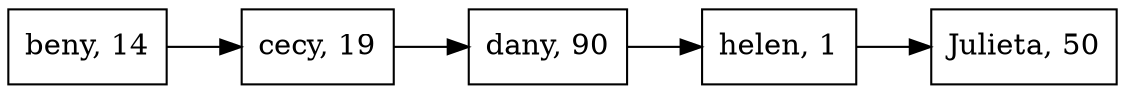 digraph scoreBoardGraph { 
node [shape=record]; 
rankdir = LR; 
node0 [label=" beny, 14 "]; 
node0 -> node1; 
node1 [label=" cecy, 19 "]; 
node1 -> node2; 
node2 [label=" dany, 90 "]; 
node2 -> node3; 
node3 [label=" helen, 1 "]; 
node3 -> node4; 
node4 [label=" Julieta, 50 "]; 
}